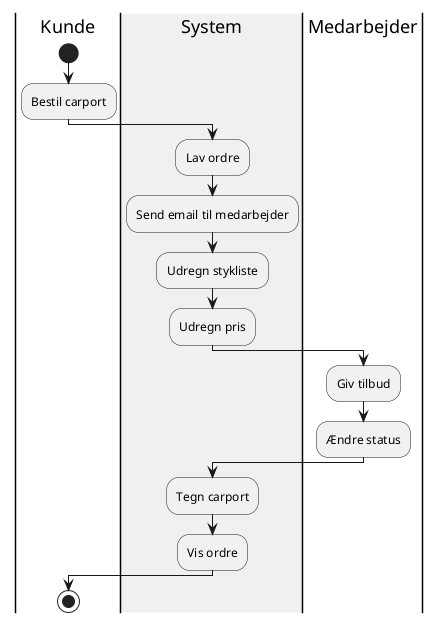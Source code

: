 @startuml
|Kunde|
start
:Bestil carport;
|#F0F0F0|System|
:Lav ordre;
:Send email til medarbejder;
:Udregn stykliste;
:Udregn pris;
|Medarbejder|
:Giv tilbud;
:Ændre status;
|System|
:Tegn carport;
:Vis ordre;
|Kunde|
stop
@enduml
